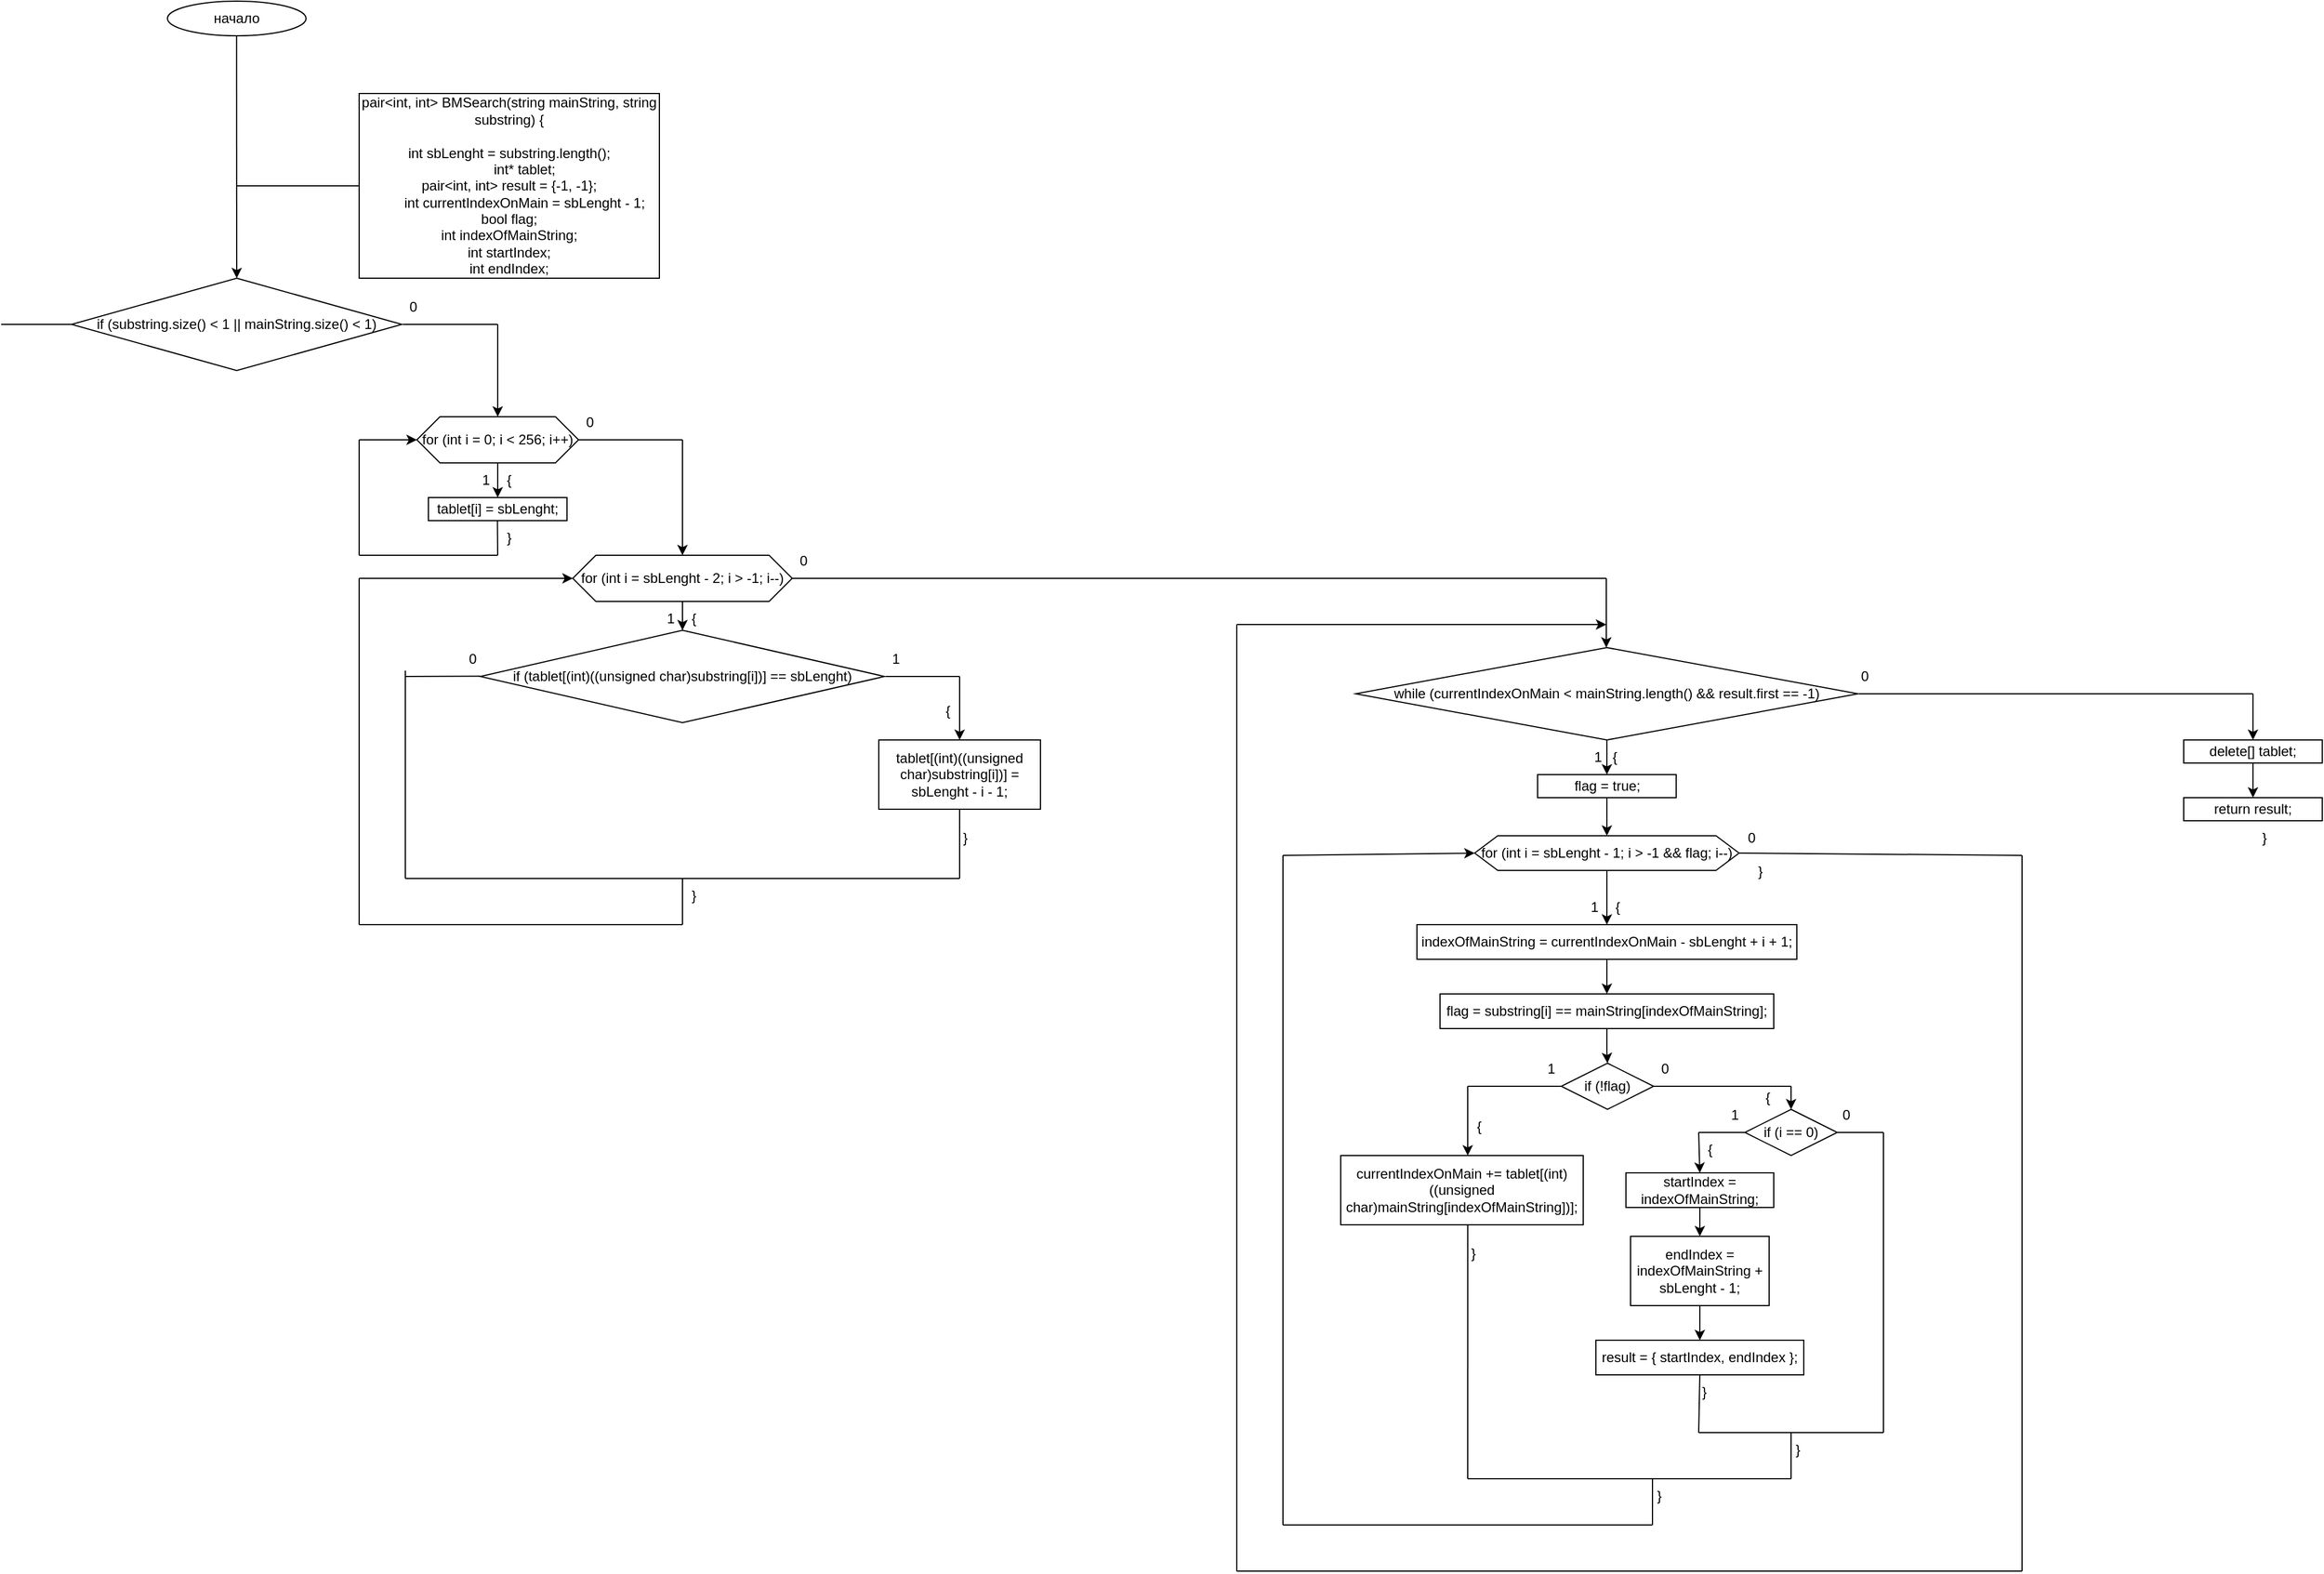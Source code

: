 <mxfile version="24.0.4" type="device">
  <diagram name="Страница — 1" id="NjXqn7U95McmY1wjKg6W">
    <mxGraphModel dx="1434" dy="844" grid="1" gridSize="10" guides="1" tooltips="1" connect="1" arrows="1" fold="1" page="1" pageScale="1" pageWidth="827" pageHeight="1169" math="0" shadow="0">
      <root>
        <mxCell id="0" />
        <mxCell id="1" parent="0" />
        <mxCell id="wtMzdkBzMsgTNk8zBj8u-1" value="начало" style="ellipse;whiteSpace=wrap;html=1;" vertex="1" parent="1">
          <mxGeometry x="354" width="120" height="30" as="geometry" />
        </mxCell>
        <mxCell id="wtMzdkBzMsgTNk8zBj8u-2" value="" style="endArrow=classic;html=1;rounded=0;" edge="1" parent="1">
          <mxGeometry width="50" height="50" relative="1" as="geometry">
            <mxPoint x="413.86" y="30" as="sourcePoint" />
            <mxPoint x="414" y="240" as="targetPoint" />
          </mxGeometry>
        </mxCell>
        <mxCell id="wtMzdkBzMsgTNk8zBj8u-3" value="" style="endArrow=none;html=1;rounded=0;" edge="1" parent="1">
          <mxGeometry width="50" height="50" relative="1" as="geometry">
            <mxPoint x="414" y="160" as="sourcePoint" />
            <mxPoint x="520" y="160" as="targetPoint" />
          </mxGeometry>
        </mxCell>
        <mxCell id="wtMzdkBzMsgTNk8zBj8u-4" value="&lt;div&gt;pair&amp;lt;int, int&amp;gt; BMSearch(string mainString, string substring)&amp;nbsp;&lt;span style=&quot;background-color: initial;&quot;&gt;{&lt;/span&gt;&lt;/div&gt;&lt;div&gt;&lt;span style=&quot;background-color: initial;&quot;&gt;&lt;br&gt;&lt;/span&gt;&lt;/div&gt;&lt;div&gt;&lt;span style=&quot;background-color: initial;&quot;&gt;&lt;div&gt;int sbLenght = substring.length();&lt;/div&gt;&lt;div&gt;&lt;span style=&quot;white-space:pre&quot;&gt;&#x9;&lt;/span&gt;int* tablet;&lt;/div&gt;&lt;div&gt;&lt;div&gt;pair&amp;lt;int, int&amp;gt; result = {-1, -1};&lt;/div&gt;&lt;div&gt;&lt;span style=&quot;white-space: normal;&quot;&gt;&lt;span style=&quot;white-space:pre&quot;&gt;&#x9;&lt;/span&gt;int currentIndexOnMain = sbLenght - 1;&lt;/span&gt;&lt;/div&gt;&lt;/div&gt;&lt;div&gt;bool flag;&lt;br&gt;&lt;/div&gt;&lt;div&gt;int indexOfMainString;&lt;br&gt;&lt;/div&gt;&lt;div&gt;&lt;div&gt;int startIndex;&lt;/div&gt;&lt;div&gt;&lt;span style=&quot;background-color: initial;&quot;&gt;int endIndex;&lt;/span&gt;&lt;br&gt;&lt;/div&gt;&lt;/div&gt;&lt;/span&gt;&lt;/div&gt;" style="rounded=0;whiteSpace=wrap;html=1;" vertex="1" parent="1">
          <mxGeometry x="520" y="80" width="260" height="160" as="geometry" />
        </mxCell>
        <mxCell id="wtMzdkBzMsgTNk8zBj8u-5" value="if (substring.size() &amp;lt; 1 || mainString.size() &amp;lt; 1)" style="rhombus;whiteSpace=wrap;html=1;" vertex="1" parent="1">
          <mxGeometry x="271" y="240" width="286" height="80" as="geometry" />
        </mxCell>
        <mxCell id="wtMzdkBzMsgTNk8zBj8u-6" value="" style="endArrow=none;html=1;rounded=0;entryX=0;entryY=0.5;entryDx=0;entryDy=0;" edge="1" parent="1" target="wtMzdkBzMsgTNk8zBj8u-5">
          <mxGeometry width="50" height="50" relative="1" as="geometry">
            <mxPoint x="210" y="280" as="sourcePoint" />
            <mxPoint x="260" y="230" as="targetPoint" />
          </mxGeometry>
        </mxCell>
        <mxCell id="wtMzdkBzMsgTNk8zBj8u-7" value="" style="endArrow=none;html=1;rounded=0;" edge="1" parent="1">
          <mxGeometry width="50" height="50" relative="1" as="geometry">
            <mxPoint x="558" y="280" as="sourcePoint" />
            <mxPoint x="640" y="280" as="targetPoint" />
          </mxGeometry>
        </mxCell>
        <mxCell id="wtMzdkBzMsgTNk8zBj8u-8" value="0" style="text;html=1;align=center;verticalAlign=middle;whiteSpace=wrap;rounded=0;" vertex="1" parent="1">
          <mxGeometry x="557" y="250" width="20" height="30" as="geometry" />
        </mxCell>
        <mxCell id="wtMzdkBzMsgTNk8zBj8u-9" value="" style="endArrow=classic;html=1;rounded=0;" edge="1" parent="1">
          <mxGeometry width="50" height="50" relative="1" as="geometry">
            <mxPoint x="640" y="280" as="sourcePoint" />
            <mxPoint x="640" y="360" as="targetPoint" />
          </mxGeometry>
        </mxCell>
        <mxCell id="wtMzdkBzMsgTNk8zBj8u-13" style="edgeStyle=orthogonalEdgeStyle;rounded=0;orthogonalLoop=1;jettySize=auto;html=1;entryX=0.5;entryY=0;entryDx=0;entryDy=0;" edge="1" parent="1" source="wtMzdkBzMsgTNk8zBj8u-10" target="wtMzdkBzMsgTNk8zBj8u-12">
          <mxGeometry relative="1" as="geometry" />
        </mxCell>
        <mxCell id="wtMzdkBzMsgTNk8zBj8u-10" value="for (int i = 0; i &amp;lt; 256; i++)" style="shape=hexagon;perimeter=hexagonPerimeter2;whiteSpace=wrap;html=1;fixedSize=1;" vertex="1" parent="1">
          <mxGeometry x="570" y="360" width="140" height="40" as="geometry" />
        </mxCell>
        <mxCell id="wtMzdkBzMsgTNk8zBj8u-12" value="tablet[i] = sbLenght;" style="rounded=0;whiteSpace=wrap;html=1;" vertex="1" parent="1">
          <mxGeometry x="580" y="430" width="120" height="20" as="geometry" />
        </mxCell>
        <mxCell id="wtMzdkBzMsgTNk8zBj8u-14" value="" style="endArrow=none;html=1;rounded=0;" edge="1" parent="1">
          <mxGeometry width="50" height="50" relative="1" as="geometry">
            <mxPoint x="640" y="480" as="sourcePoint" />
            <mxPoint x="639.76" y="450" as="targetPoint" />
          </mxGeometry>
        </mxCell>
        <mxCell id="wtMzdkBzMsgTNk8zBj8u-15" value="" style="endArrow=none;html=1;rounded=0;" edge="1" parent="1">
          <mxGeometry width="50" height="50" relative="1" as="geometry">
            <mxPoint x="520" y="480" as="sourcePoint" />
            <mxPoint x="640" y="480" as="targetPoint" />
          </mxGeometry>
        </mxCell>
        <mxCell id="wtMzdkBzMsgTNk8zBj8u-16" value="" style="endArrow=none;html=1;rounded=0;" edge="1" parent="1">
          <mxGeometry width="50" height="50" relative="1" as="geometry">
            <mxPoint x="520" y="480" as="sourcePoint" />
            <mxPoint x="520" y="380" as="targetPoint" />
          </mxGeometry>
        </mxCell>
        <mxCell id="wtMzdkBzMsgTNk8zBj8u-17" value="" style="endArrow=classic;html=1;rounded=0;entryX=0;entryY=0.5;entryDx=0;entryDy=0;" edge="1" parent="1" target="wtMzdkBzMsgTNk8zBj8u-10">
          <mxGeometry width="50" height="50" relative="1" as="geometry">
            <mxPoint x="520" y="380" as="sourcePoint" />
            <mxPoint x="570" y="330" as="targetPoint" />
          </mxGeometry>
        </mxCell>
        <mxCell id="wtMzdkBzMsgTNk8zBj8u-18" value="1" style="text;html=1;align=center;verticalAlign=middle;whiteSpace=wrap;rounded=0;" vertex="1" parent="1">
          <mxGeometry x="620" y="400" width="20" height="30" as="geometry" />
        </mxCell>
        <mxCell id="wtMzdkBzMsgTNk8zBj8u-19" value="" style="endArrow=none;html=1;rounded=0;" edge="1" parent="1">
          <mxGeometry width="50" height="50" relative="1" as="geometry">
            <mxPoint x="710" y="380" as="sourcePoint" />
            <mxPoint x="800" y="380" as="targetPoint" />
          </mxGeometry>
        </mxCell>
        <mxCell id="wtMzdkBzMsgTNk8zBj8u-20" value="0" style="text;html=1;align=center;verticalAlign=middle;whiteSpace=wrap;rounded=0;" vertex="1" parent="1">
          <mxGeometry x="710" y="350" width="20" height="30" as="geometry" />
        </mxCell>
        <mxCell id="wtMzdkBzMsgTNk8zBj8u-21" value="" style="endArrow=classic;html=1;rounded=0;" edge="1" parent="1">
          <mxGeometry width="50" height="50" relative="1" as="geometry">
            <mxPoint x="800" y="380" as="sourcePoint" />
            <mxPoint x="800" y="480" as="targetPoint" />
          </mxGeometry>
        </mxCell>
        <mxCell id="wtMzdkBzMsgTNk8zBj8u-25" style="edgeStyle=orthogonalEdgeStyle;rounded=0;orthogonalLoop=1;jettySize=auto;html=1;entryX=0.5;entryY=0;entryDx=0;entryDy=0;" edge="1" parent="1" source="wtMzdkBzMsgTNk8zBj8u-22" target="wtMzdkBzMsgTNk8zBj8u-24">
          <mxGeometry relative="1" as="geometry" />
        </mxCell>
        <mxCell id="wtMzdkBzMsgTNk8zBj8u-22" value="for (int i = sbLenght - 2; i &amp;gt; -1; i--)" style="shape=hexagon;perimeter=hexagonPerimeter2;whiteSpace=wrap;html=1;fixedSize=1;" vertex="1" parent="1">
          <mxGeometry x="705" y="480" width="190" height="40" as="geometry" />
        </mxCell>
        <mxCell id="wtMzdkBzMsgTNk8zBj8u-24" value="if (tablet[(int)((unsigned char)substring[i])] == sbLenght)" style="rhombus;whiteSpace=wrap;html=1;" vertex="1" parent="1">
          <mxGeometry x="625" y="545" width="350" height="80" as="geometry" />
        </mxCell>
        <mxCell id="wtMzdkBzMsgTNk8zBj8u-26" value="" style="endArrow=none;html=1;rounded=0;" edge="1" parent="1">
          <mxGeometry width="50" height="50" relative="1" as="geometry">
            <mxPoint x="560" y="585" as="sourcePoint" />
            <mxPoint x="625" y="584.76" as="targetPoint" />
          </mxGeometry>
        </mxCell>
        <mxCell id="wtMzdkBzMsgTNk8zBj8u-27" value="0" style="text;html=1;align=center;verticalAlign=middle;whiteSpace=wrap;rounded=0;" vertex="1" parent="1">
          <mxGeometry x="612" y="555" width="13" height="30" as="geometry" />
        </mxCell>
        <mxCell id="wtMzdkBzMsgTNk8zBj8u-28" value="" style="endArrow=none;html=1;rounded=0;" edge="1" parent="1">
          <mxGeometry width="50" height="50" relative="1" as="geometry">
            <mxPoint x="976" y="585" as="sourcePoint" />
            <mxPoint x="1040" y="585" as="targetPoint" />
          </mxGeometry>
        </mxCell>
        <mxCell id="wtMzdkBzMsgTNk8zBj8u-30" value="1" style="text;html=1;align=center;verticalAlign=middle;whiteSpace=wrap;rounded=0;" vertex="1" parent="1">
          <mxGeometry x="975" y="555" width="20" height="30" as="geometry" />
        </mxCell>
        <mxCell id="wtMzdkBzMsgTNk8zBj8u-31" value="" style="endArrow=classic;html=1;rounded=0;" edge="1" parent="1">
          <mxGeometry width="50" height="50" relative="1" as="geometry">
            <mxPoint x="1040" y="585" as="sourcePoint" />
            <mxPoint x="1040" y="640" as="targetPoint" />
          </mxGeometry>
        </mxCell>
        <mxCell id="wtMzdkBzMsgTNk8zBj8u-32" value="tablet[(int)((unsigned char)substring[i])] = sbLenght - i - 1;" style="rounded=0;whiteSpace=wrap;html=1;" vertex="1" parent="1">
          <mxGeometry x="970" y="640" width="140" height="60" as="geometry" />
        </mxCell>
        <mxCell id="wtMzdkBzMsgTNk8zBj8u-33" value="" style="endArrow=none;html=1;rounded=0;entryX=0.5;entryY=1;entryDx=0;entryDy=0;" edge="1" parent="1" target="wtMzdkBzMsgTNk8zBj8u-32">
          <mxGeometry width="50" height="50" relative="1" as="geometry">
            <mxPoint x="1040" y="760" as="sourcePoint" />
            <mxPoint x="1090" y="710" as="targetPoint" />
          </mxGeometry>
        </mxCell>
        <mxCell id="wtMzdkBzMsgTNk8zBj8u-34" value="" style="endArrow=none;html=1;rounded=0;" edge="1" parent="1">
          <mxGeometry width="50" height="50" relative="1" as="geometry">
            <mxPoint x="560" y="760" as="sourcePoint" />
            <mxPoint x="560" y="580" as="targetPoint" />
          </mxGeometry>
        </mxCell>
        <mxCell id="wtMzdkBzMsgTNk8zBj8u-35" value="" style="endArrow=none;html=1;rounded=0;" edge="1" parent="1">
          <mxGeometry width="50" height="50" relative="1" as="geometry">
            <mxPoint x="560" y="760" as="sourcePoint" />
            <mxPoint x="1040" y="760" as="targetPoint" />
          </mxGeometry>
        </mxCell>
        <mxCell id="wtMzdkBzMsgTNk8zBj8u-36" value="{" style="text;html=1;align=center;verticalAlign=middle;whiteSpace=wrap;rounded=0;" vertex="1" parent="1">
          <mxGeometry x="1020" y="600" width="20" height="30" as="geometry" />
        </mxCell>
        <mxCell id="wtMzdkBzMsgTNk8zBj8u-37" value="}" style="text;html=1;align=center;verticalAlign=middle;whiteSpace=wrap;rounded=0;" vertex="1" parent="1">
          <mxGeometry x="1040" y="710" width="10" height="30" as="geometry" />
        </mxCell>
        <mxCell id="wtMzdkBzMsgTNk8zBj8u-38" value="" style="endArrow=none;html=1;rounded=0;" edge="1" parent="1">
          <mxGeometry width="50" height="50" relative="1" as="geometry">
            <mxPoint x="800" y="800" as="sourcePoint" />
            <mxPoint x="800" y="760" as="targetPoint" />
          </mxGeometry>
        </mxCell>
        <mxCell id="wtMzdkBzMsgTNk8zBj8u-39" value="" style="endArrow=none;html=1;rounded=0;" edge="1" parent="1">
          <mxGeometry width="50" height="50" relative="1" as="geometry">
            <mxPoint x="520" y="800" as="sourcePoint" />
            <mxPoint x="800" y="800" as="targetPoint" />
          </mxGeometry>
        </mxCell>
        <mxCell id="wtMzdkBzMsgTNk8zBj8u-40" value="" style="endArrow=none;html=1;rounded=0;" edge="1" parent="1">
          <mxGeometry width="50" height="50" relative="1" as="geometry">
            <mxPoint x="520" y="800" as="sourcePoint" />
            <mxPoint x="520" y="500" as="targetPoint" />
          </mxGeometry>
        </mxCell>
        <mxCell id="wtMzdkBzMsgTNk8zBj8u-41" value="" style="endArrow=classic;html=1;rounded=0;entryX=0;entryY=0.5;entryDx=0;entryDy=0;" edge="1" parent="1" target="wtMzdkBzMsgTNk8zBj8u-22">
          <mxGeometry width="50" height="50" relative="1" as="geometry">
            <mxPoint x="520" y="500" as="sourcePoint" />
            <mxPoint x="570" y="450" as="targetPoint" />
          </mxGeometry>
        </mxCell>
        <mxCell id="wtMzdkBzMsgTNk8zBj8u-42" value="1" style="text;html=1;align=center;verticalAlign=middle;whiteSpace=wrap;rounded=0;" vertex="1" parent="1">
          <mxGeometry x="780" y="520" width="20" height="30" as="geometry" />
        </mxCell>
        <mxCell id="wtMzdkBzMsgTNk8zBj8u-43" value="" style="endArrow=none;html=1;rounded=0;" edge="1" parent="1">
          <mxGeometry width="50" height="50" relative="1" as="geometry">
            <mxPoint x="895" y="500" as="sourcePoint" />
            <mxPoint x="1600" y="500" as="targetPoint" />
          </mxGeometry>
        </mxCell>
        <mxCell id="wtMzdkBzMsgTNk8zBj8u-44" value="0" style="text;html=1;align=center;verticalAlign=middle;whiteSpace=wrap;rounded=0;" vertex="1" parent="1">
          <mxGeometry x="895" y="470" width="20" height="30" as="geometry" />
        </mxCell>
        <mxCell id="wtMzdkBzMsgTNk8zBj8u-45" value="{" style="text;html=1;align=center;verticalAlign=middle;whiteSpace=wrap;rounded=0;" vertex="1" parent="1">
          <mxGeometry x="640" y="400" width="20" height="30" as="geometry" />
        </mxCell>
        <mxCell id="wtMzdkBzMsgTNk8zBj8u-46" value="}" style="text;html=1;align=center;verticalAlign=middle;whiteSpace=wrap;rounded=0;" vertex="1" parent="1">
          <mxGeometry x="640" y="450" width="20" height="30" as="geometry" />
        </mxCell>
        <mxCell id="wtMzdkBzMsgTNk8zBj8u-47" value="{" style="text;html=1;align=center;verticalAlign=middle;whiteSpace=wrap;rounded=0;" vertex="1" parent="1">
          <mxGeometry x="800" y="520" width="20" height="30" as="geometry" />
        </mxCell>
        <mxCell id="wtMzdkBzMsgTNk8zBj8u-48" value="}" style="text;html=1;align=center;verticalAlign=middle;whiteSpace=wrap;rounded=0;" vertex="1" parent="1">
          <mxGeometry x="800" y="760" width="20" height="30" as="geometry" />
        </mxCell>
        <mxCell id="wtMzdkBzMsgTNk8zBj8u-49" value="" style="endArrow=classic;html=1;rounded=0;" edge="1" parent="1">
          <mxGeometry width="50" height="50" relative="1" as="geometry">
            <mxPoint x="1600" y="500" as="sourcePoint" />
            <mxPoint x="1600" y="560" as="targetPoint" />
          </mxGeometry>
        </mxCell>
        <mxCell id="wtMzdkBzMsgTNk8zBj8u-53" style="edgeStyle=orthogonalEdgeStyle;rounded=0;orthogonalLoop=1;jettySize=auto;html=1;entryX=0.5;entryY=0;entryDx=0;entryDy=0;" edge="1" parent="1" source="wtMzdkBzMsgTNk8zBj8u-50" target="wtMzdkBzMsgTNk8zBj8u-52">
          <mxGeometry relative="1" as="geometry" />
        </mxCell>
        <mxCell id="wtMzdkBzMsgTNk8zBj8u-50" value="while (currentIndexOnMain &amp;lt; mainString.length() &amp;amp;&amp;amp; result.first == -1)" style="rhombus;whiteSpace=wrap;html=1;" vertex="1" parent="1">
          <mxGeometry x="1383" y="560" width="435" height="80" as="geometry" />
        </mxCell>
        <mxCell id="wtMzdkBzMsgTNk8zBj8u-56" style="edgeStyle=orthogonalEdgeStyle;rounded=0;orthogonalLoop=1;jettySize=auto;html=1;entryX=0.5;entryY=0;entryDx=0;entryDy=0;" edge="1" parent="1" source="wtMzdkBzMsgTNk8zBj8u-52" target="wtMzdkBzMsgTNk8zBj8u-55">
          <mxGeometry relative="1" as="geometry" />
        </mxCell>
        <mxCell id="wtMzdkBzMsgTNk8zBj8u-52" value="flag = true;" style="rounded=0;whiteSpace=wrap;html=1;" vertex="1" parent="1">
          <mxGeometry x="1540.5" y="670" width="120" height="20" as="geometry" />
        </mxCell>
        <mxCell id="wtMzdkBzMsgTNk8zBj8u-58" style="edgeStyle=orthogonalEdgeStyle;rounded=0;orthogonalLoop=1;jettySize=auto;html=1;entryX=0.5;entryY=0;entryDx=0;entryDy=0;" edge="1" parent="1" source="wtMzdkBzMsgTNk8zBj8u-55" target="wtMzdkBzMsgTNk8zBj8u-57">
          <mxGeometry relative="1" as="geometry" />
        </mxCell>
        <mxCell id="wtMzdkBzMsgTNk8zBj8u-55" value="for (int i = sbLenght - 1; i &amp;gt; -1 &amp;amp;&amp;amp; flag; i--)" style="shape=hexagon;perimeter=hexagonPerimeter2;whiteSpace=wrap;html=1;fixedSize=1;" vertex="1" parent="1">
          <mxGeometry x="1486" y="723" width="229" height="30" as="geometry" />
        </mxCell>
        <mxCell id="wtMzdkBzMsgTNk8zBj8u-62" style="edgeStyle=orthogonalEdgeStyle;rounded=0;orthogonalLoop=1;jettySize=auto;html=1;entryX=0.5;entryY=0;entryDx=0;entryDy=0;" edge="1" parent="1" source="wtMzdkBzMsgTNk8zBj8u-57" target="wtMzdkBzMsgTNk8zBj8u-61">
          <mxGeometry relative="1" as="geometry" />
        </mxCell>
        <mxCell id="wtMzdkBzMsgTNk8zBj8u-57" value="indexOfMainString = currentIndexOnMain - sbLenght + i + 1;" style="rounded=0;whiteSpace=wrap;html=1;" vertex="1" parent="1">
          <mxGeometry x="1436" y="800" width="329" height="30" as="geometry" />
        </mxCell>
        <mxCell id="wtMzdkBzMsgTNk8zBj8u-59" value="1" style="text;html=1;align=center;verticalAlign=middle;whiteSpace=wrap;rounded=0;" vertex="1" parent="1">
          <mxGeometry x="1580" y="770" width="20" height="30" as="geometry" />
        </mxCell>
        <mxCell id="wtMzdkBzMsgTNk8zBj8u-60" value="{" style="text;html=1;align=center;verticalAlign=middle;whiteSpace=wrap;rounded=0;" vertex="1" parent="1">
          <mxGeometry x="1600" y="770" width="20" height="30" as="geometry" />
        </mxCell>
        <mxCell id="wtMzdkBzMsgTNk8zBj8u-64" style="edgeStyle=orthogonalEdgeStyle;rounded=0;orthogonalLoop=1;jettySize=auto;html=1;entryX=0.5;entryY=0;entryDx=0;entryDy=0;" edge="1" parent="1" source="wtMzdkBzMsgTNk8zBj8u-61" target="wtMzdkBzMsgTNk8zBj8u-63">
          <mxGeometry relative="1" as="geometry" />
        </mxCell>
        <mxCell id="wtMzdkBzMsgTNk8zBj8u-61" value="flag = substring[i] == mainString[indexOfMainString];" style="rounded=0;whiteSpace=wrap;html=1;" vertex="1" parent="1">
          <mxGeometry x="1456" y="860" width="289" height="30" as="geometry" />
        </mxCell>
        <mxCell id="wtMzdkBzMsgTNk8zBj8u-63" value="if (!flag)" style="rhombus;whiteSpace=wrap;html=1;" vertex="1" parent="1">
          <mxGeometry x="1561" y="920" width="80" height="40" as="geometry" />
        </mxCell>
        <mxCell id="wtMzdkBzMsgTNk8zBj8u-65" value="" style="endArrow=none;html=1;rounded=0;entryX=0;entryY=0.5;entryDx=0;entryDy=0;" edge="1" parent="1" target="wtMzdkBzMsgTNk8zBj8u-63">
          <mxGeometry width="50" height="50" relative="1" as="geometry">
            <mxPoint x="1480" y="940" as="sourcePoint" />
            <mxPoint x="1570" y="890" as="targetPoint" />
          </mxGeometry>
        </mxCell>
        <mxCell id="wtMzdkBzMsgTNk8zBj8u-66" value="" style="endArrow=none;html=1;rounded=0;" edge="1" parent="1">
          <mxGeometry width="50" height="50" relative="1" as="geometry">
            <mxPoint x="1640" y="940" as="sourcePoint" />
            <mxPoint x="1760" y="940" as="targetPoint" />
          </mxGeometry>
        </mxCell>
        <mxCell id="wtMzdkBzMsgTNk8zBj8u-67" value="1" style="text;html=1;align=center;verticalAlign=middle;whiteSpace=wrap;rounded=0;" vertex="1" parent="1">
          <mxGeometry x="1544" y="910" width="17" height="30" as="geometry" />
        </mxCell>
        <mxCell id="wtMzdkBzMsgTNk8zBj8u-68" value="0" style="text;html=1;align=center;verticalAlign=middle;whiteSpace=wrap;rounded=0;" vertex="1" parent="1">
          <mxGeometry x="1640.5" y="910" width="20" height="30" as="geometry" />
        </mxCell>
        <mxCell id="wtMzdkBzMsgTNk8zBj8u-69" value="" style="endArrow=classic;html=1;rounded=0;" edge="1" parent="1">
          <mxGeometry width="50" height="50" relative="1" as="geometry">
            <mxPoint x="1480" y="940" as="sourcePoint" />
            <mxPoint x="1480" y="1000" as="targetPoint" />
          </mxGeometry>
        </mxCell>
        <mxCell id="wtMzdkBzMsgTNk8zBj8u-70" value="currentIndexOnMain += tablet[(int)((unsigned char)mainString[indexOfMainString])];" style="rounded=0;whiteSpace=wrap;html=1;" vertex="1" parent="1">
          <mxGeometry x="1370" y="1000" width="210" height="60" as="geometry" />
        </mxCell>
        <mxCell id="wtMzdkBzMsgTNk8zBj8u-71" value="" style="endArrow=classic;html=1;rounded=0;" edge="1" parent="1">
          <mxGeometry width="50" height="50" relative="1" as="geometry">
            <mxPoint x="1760" y="940" as="sourcePoint" />
            <mxPoint x="1760" y="960" as="targetPoint" />
          </mxGeometry>
        </mxCell>
        <mxCell id="wtMzdkBzMsgTNk8zBj8u-72" value="if (i == 0)" style="rhombus;whiteSpace=wrap;html=1;" vertex="1" parent="1">
          <mxGeometry x="1720" y="960" width="80" height="40" as="geometry" />
        </mxCell>
        <mxCell id="wtMzdkBzMsgTNk8zBj8u-73" value="" style="endArrow=none;html=1;rounded=0;entryX=0;entryY=0.5;entryDx=0;entryDy=0;" edge="1" parent="1" target="wtMzdkBzMsgTNk8zBj8u-72">
          <mxGeometry width="50" height="50" relative="1" as="geometry">
            <mxPoint x="1680" y="980" as="sourcePoint" />
            <mxPoint x="1730" y="930" as="targetPoint" />
          </mxGeometry>
        </mxCell>
        <mxCell id="wtMzdkBzMsgTNk8zBj8u-74" value="1" style="text;html=1;align=center;verticalAlign=middle;whiteSpace=wrap;rounded=0;" vertex="1" parent="1">
          <mxGeometry x="1703" y="950" width="17" height="30" as="geometry" />
        </mxCell>
        <mxCell id="wtMzdkBzMsgTNk8zBj8u-75" value="" style="endArrow=classic;html=1;rounded=0;entryX=0.5;entryY=0;entryDx=0;entryDy=0;" edge="1" parent="1" target="wtMzdkBzMsgTNk8zBj8u-76">
          <mxGeometry width="50" height="50" relative="1" as="geometry">
            <mxPoint x="1680" y="980" as="sourcePoint" />
            <mxPoint x="1680" y="1000" as="targetPoint" />
          </mxGeometry>
        </mxCell>
        <mxCell id="wtMzdkBzMsgTNk8zBj8u-78" style="edgeStyle=orthogonalEdgeStyle;rounded=0;orthogonalLoop=1;jettySize=auto;html=1;entryX=0.5;entryY=0;entryDx=0;entryDy=0;" edge="1" parent="1" source="wtMzdkBzMsgTNk8zBj8u-76" target="wtMzdkBzMsgTNk8zBj8u-77">
          <mxGeometry relative="1" as="geometry" />
        </mxCell>
        <mxCell id="wtMzdkBzMsgTNk8zBj8u-76" value="startIndex = indexOfMainString;" style="rounded=0;whiteSpace=wrap;html=1;" vertex="1" parent="1">
          <mxGeometry x="1617" y="1015" width="128" height="30" as="geometry" />
        </mxCell>
        <mxCell id="wtMzdkBzMsgTNk8zBj8u-80" style="edgeStyle=orthogonalEdgeStyle;rounded=0;orthogonalLoop=1;jettySize=auto;html=1;entryX=0.5;entryY=0;entryDx=0;entryDy=0;" edge="1" parent="1" source="wtMzdkBzMsgTNk8zBj8u-77" target="wtMzdkBzMsgTNk8zBj8u-79">
          <mxGeometry relative="1" as="geometry" />
        </mxCell>
        <mxCell id="wtMzdkBzMsgTNk8zBj8u-77" value="endIndex = indexOfMainString + sbLenght - 1;" style="rounded=0;whiteSpace=wrap;html=1;" vertex="1" parent="1">
          <mxGeometry x="1621" y="1070" width="120" height="60" as="geometry" />
        </mxCell>
        <mxCell id="wtMzdkBzMsgTNk8zBj8u-79" value="result = { startIndex, endIndex };" style="rounded=0;whiteSpace=wrap;html=1;" vertex="1" parent="1">
          <mxGeometry x="1591" y="1160" width="180" height="30" as="geometry" />
        </mxCell>
        <mxCell id="wtMzdkBzMsgTNk8zBj8u-81" value="{" style="text;html=1;align=center;verticalAlign=middle;whiteSpace=wrap;rounded=0;" vertex="1" parent="1">
          <mxGeometry x="1680" y="980" width="20" height="30" as="geometry" />
        </mxCell>
        <mxCell id="wtMzdkBzMsgTNk8zBj8u-82" value="" style="endArrow=none;html=1;rounded=0;entryX=0.5;entryY=1;entryDx=0;entryDy=0;" edge="1" parent="1" target="wtMzdkBzMsgTNk8zBj8u-79">
          <mxGeometry width="50" height="50" relative="1" as="geometry">
            <mxPoint x="1680" y="1240" as="sourcePoint" />
            <mxPoint x="1730" y="1190" as="targetPoint" />
          </mxGeometry>
        </mxCell>
        <mxCell id="wtMzdkBzMsgTNk8zBj8u-84" value="}" style="text;html=1;align=center;verticalAlign=middle;whiteSpace=wrap;rounded=0;" vertex="1" parent="1">
          <mxGeometry x="1680" y="1190" width="10" height="30" as="geometry" />
        </mxCell>
        <mxCell id="wtMzdkBzMsgTNk8zBj8u-85" value="" style="endArrow=none;html=1;rounded=0;" edge="1" parent="1">
          <mxGeometry width="50" height="50" relative="1" as="geometry">
            <mxPoint x="1800" y="980" as="sourcePoint" />
            <mxPoint x="1840" y="980" as="targetPoint" />
          </mxGeometry>
        </mxCell>
        <mxCell id="wtMzdkBzMsgTNk8zBj8u-86" value="0" style="text;html=1;align=center;verticalAlign=middle;whiteSpace=wrap;rounded=0;" vertex="1" parent="1">
          <mxGeometry x="1798" y="950" width="20" height="30" as="geometry" />
        </mxCell>
        <mxCell id="wtMzdkBzMsgTNk8zBj8u-87" value="" style="endArrow=none;html=1;rounded=0;" edge="1" parent="1">
          <mxGeometry width="50" height="50" relative="1" as="geometry">
            <mxPoint x="1840" y="1240" as="sourcePoint" />
            <mxPoint x="1840" y="980" as="targetPoint" />
          </mxGeometry>
        </mxCell>
        <mxCell id="wtMzdkBzMsgTNk8zBj8u-88" value="" style="endArrow=none;html=1;rounded=0;" edge="1" parent="1">
          <mxGeometry width="50" height="50" relative="1" as="geometry">
            <mxPoint x="1680" y="1240" as="sourcePoint" />
            <mxPoint x="1840" y="1240" as="targetPoint" />
          </mxGeometry>
        </mxCell>
        <mxCell id="wtMzdkBzMsgTNk8zBj8u-89" value="" style="endArrow=none;html=1;rounded=0;" edge="1" parent="1">
          <mxGeometry width="50" height="50" relative="1" as="geometry">
            <mxPoint x="1760" y="1280" as="sourcePoint" />
            <mxPoint x="1760" y="1240" as="targetPoint" />
          </mxGeometry>
        </mxCell>
        <mxCell id="wtMzdkBzMsgTNk8zBj8u-90" value="" style="endArrow=none;html=1;rounded=0;entryX=0.524;entryY=1;entryDx=0;entryDy=0;entryPerimeter=0;" edge="1" parent="1" target="wtMzdkBzMsgTNk8zBj8u-70">
          <mxGeometry width="50" height="50" relative="1" as="geometry">
            <mxPoint x="1480" y="1280" as="sourcePoint" />
            <mxPoint x="1530" y="1230" as="targetPoint" />
          </mxGeometry>
        </mxCell>
        <mxCell id="wtMzdkBzMsgTNk8zBj8u-91" value="" style="endArrow=none;html=1;rounded=0;" edge="1" parent="1">
          <mxGeometry width="50" height="50" relative="1" as="geometry">
            <mxPoint x="1480" y="1280" as="sourcePoint" />
            <mxPoint x="1760" y="1280" as="targetPoint" />
          </mxGeometry>
        </mxCell>
        <mxCell id="wtMzdkBzMsgTNk8zBj8u-92" value="" style="endArrow=none;html=1;rounded=0;" edge="1" parent="1">
          <mxGeometry width="50" height="50" relative="1" as="geometry">
            <mxPoint x="1640" y="1320" as="sourcePoint" />
            <mxPoint x="1640" y="1280" as="targetPoint" />
          </mxGeometry>
        </mxCell>
        <mxCell id="wtMzdkBzMsgTNk8zBj8u-93" value="{" style="text;html=1;align=center;verticalAlign=middle;whiteSpace=wrap;rounded=0;" vertex="1" parent="1">
          <mxGeometry x="1480" y="960" width="20" height="30" as="geometry" />
        </mxCell>
        <mxCell id="wtMzdkBzMsgTNk8zBj8u-94" value="}" style="text;html=1;align=center;verticalAlign=middle;whiteSpace=wrap;rounded=0;" vertex="1" parent="1">
          <mxGeometry x="1480" y="1070" width="10" height="30" as="geometry" />
        </mxCell>
        <mxCell id="wtMzdkBzMsgTNk8zBj8u-95" value="{" style="text;html=1;align=center;verticalAlign=middle;whiteSpace=wrap;rounded=0;" vertex="1" parent="1">
          <mxGeometry x="1730" y="935" width="20" height="30" as="geometry" />
        </mxCell>
        <mxCell id="wtMzdkBzMsgTNk8zBj8u-96" value="}" style="text;html=1;align=center;verticalAlign=middle;whiteSpace=wrap;rounded=0;" vertex="1" parent="1">
          <mxGeometry x="1761" y="1240" width="10" height="30" as="geometry" />
        </mxCell>
        <mxCell id="wtMzdkBzMsgTNk8zBj8u-97" value="}" style="text;html=1;align=center;verticalAlign=middle;whiteSpace=wrap;rounded=0;" vertex="1" parent="1">
          <mxGeometry x="1640.5" y="1280" width="10" height="30" as="geometry" />
        </mxCell>
        <mxCell id="wtMzdkBzMsgTNk8zBj8u-98" value="" style="endArrow=none;html=1;rounded=0;" edge="1" parent="1">
          <mxGeometry width="50" height="50" relative="1" as="geometry">
            <mxPoint x="1320" y="1320" as="sourcePoint" />
            <mxPoint x="1640" y="1320" as="targetPoint" />
          </mxGeometry>
        </mxCell>
        <mxCell id="wtMzdkBzMsgTNk8zBj8u-99" value="" style="endArrow=none;html=1;rounded=0;" edge="1" parent="1">
          <mxGeometry width="50" height="50" relative="1" as="geometry">
            <mxPoint x="1320" y="1320" as="sourcePoint" />
            <mxPoint x="1320" y="740" as="targetPoint" />
          </mxGeometry>
        </mxCell>
        <mxCell id="wtMzdkBzMsgTNk8zBj8u-100" value="" style="endArrow=classic;html=1;rounded=0;entryX=0;entryY=0.5;entryDx=0;entryDy=0;" edge="1" parent="1" target="wtMzdkBzMsgTNk8zBj8u-55">
          <mxGeometry width="50" height="50" relative="1" as="geometry">
            <mxPoint x="1320" y="740" as="sourcePoint" />
            <mxPoint x="1370" y="690" as="targetPoint" />
          </mxGeometry>
        </mxCell>
        <mxCell id="wtMzdkBzMsgTNk8zBj8u-101" value="" style="endArrow=none;html=1;rounded=0;" edge="1" parent="1">
          <mxGeometry width="50" height="50" relative="1" as="geometry">
            <mxPoint x="1715" y="738" as="sourcePoint" />
            <mxPoint x="1960" y="740" as="targetPoint" />
          </mxGeometry>
        </mxCell>
        <mxCell id="wtMzdkBzMsgTNk8zBj8u-102" value="" style="endArrow=none;html=1;rounded=0;" edge="1" parent="1">
          <mxGeometry width="50" height="50" relative="1" as="geometry">
            <mxPoint x="1960" y="1360" as="sourcePoint" />
            <mxPoint x="1960" y="740" as="targetPoint" />
          </mxGeometry>
        </mxCell>
        <mxCell id="wtMzdkBzMsgTNk8zBj8u-103" value="" style="endArrow=none;html=1;rounded=0;" edge="1" parent="1">
          <mxGeometry width="50" height="50" relative="1" as="geometry">
            <mxPoint x="1280" y="1360" as="sourcePoint" />
            <mxPoint x="1960" y="1360" as="targetPoint" />
          </mxGeometry>
        </mxCell>
        <mxCell id="wtMzdkBzMsgTNk8zBj8u-104" value="" style="endArrow=none;html=1;rounded=0;" edge="1" parent="1">
          <mxGeometry width="50" height="50" relative="1" as="geometry">
            <mxPoint x="1280" y="1360" as="sourcePoint" />
            <mxPoint x="1280" y="540" as="targetPoint" />
          </mxGeometry>
        </mxCell>
        <mxCell id="wtMzdkBzMsgTNk8zBj8u-105" value="" style="endArrow=classic;html=1;rounded=0;" edge="1" parent="1">
          <mxGeometry width="50" height="50" relative="1" as="geometry">
            <mxPoint x="1280" y="540" as="sourcePoint" />
            <mxPoint x="1600" y="540" as="targetPoint" />
          </mxGeometry>
        </mxCell>
        <mxCell id="wtMzdkBzMsgTNk8zBj8u-106" value="1" style="text;html=1;align=center;verticalAlign=middle;whiteSpace=wrap;rounded=0;" vertex="1" parent="1">
          <mxGeometry x="1586" y="640" width="14" height="30" as="geometry" />
        </mxCell>
        <mxCell id="wtMzdkBzMsgTNk8zBj8u-107" value="{" style="text;html=1;align=center;verticalAlign=middle;whiteSpace=wrap;rounded=0;" vertex="1" parent="1">
          <mxGeometry x="1600" y="640" width="15" height="30" as="geometry" />
        </mxCell>
        <mxCell id="wtMzdkBzMsgTNk8zBj8u-108" value="}" style="text;html=1;align=center;verticalAlign=middle;whiteSpace=wrap;rounded=0;" vertex="1" parent="1">
          <mxGeometry x="1726" y="739" width="15" height="30" as="geometry" />
        </mxCell>
        <mxCell id="wtMzdkBzMsgTNk8zBj8u-109" value="0" style="text;html=1;align=center;verticalAlign=middle;whiteSpace=wrap;rounded=0;" vertex="1" parent="1">
          <mxGeometry x="1715" y="710" width="22" height="30" as="geometry" />
        </mxCell>
        <mxCell id="wtMzdkBzMsgTNk8zBj8u-110" value="" style="endArrow=none;html=1;rounded=0;" edge="1" parent="1">
          <mxGeometry width="50" height="50" relative="1" as="geometry">
            <mxPoint x="1819" y="600" as="sourcePoint" />
            <mxPoint x="2160" y="600" as="targetPoint" />
          </mxGeometry>
        </mxCell>
        <mxCell id="wtMzdkBzMsgTNk8zBj8u-111" value="0" style="text;html=1;align=center;verticalAlign=middle;whiteSpace=wrap;rounded=0;" vertex="1" parent="1">
          <mxGeometry x="1818" y="570" width="12" height="30" as="geometry" />
        </mxCell>
        <mxCell id="wtMzdkBzMsgTNk8zBj8u-112" value="" style="endArrow=classic;html=1;rounded=0;" edge="1" parent="1">
          <mxGeometry width="50" height="50" relative="1" as="geometry">
            <mxPoint x="2160" y="600" as="sourcePoint" />
            <mxPoint x="2160" y="640" as="targetPoint" />
          </mxGeometry>
        </mxCell>
        <mxCell id="wtMzdkBzMsgTNk8zBj8u-116" style="edgeStyle=orthogonalEdgeStyle;rounded=0;orthogonalLoop=1;jettySize=auto;html=1;entryX=0.5;entryY=0;entryDx=0;entryDy=0;" edge="1" parent="1" source="wtMzdkBzMsgTNk8zBj8u-113" target="wtMzdkBzMsgTNk8zBj8u-115">
          <mxGeometry relative="1" as="geometry" />
        </mxCell>
        <mxCell id="wtMzdkBzMsgTNk8zBj8u-113" value="delete[] tablet;" style="rounded=0;whiteSpace=wrap;html=1;" vertex="1" parent="1">
          <mxGeometry x="2100" y="640" width="120" height="20" as="geometry" />
        </mxCell>
        <mxCell id="wtMzdkBzMsgTNk8zBj8u-115" value="return result;" style="rounded=0;whiteSpace=wrap;html=1;" vertex="1" parent="1">
          <mxGeometry x="2100" y="690" width="120" height="20" as="geometry" />
        </mxCell>
        <mxCell id="wtMzdkBzMsgTNk8zBj8u-117" value="}" style="text;html=1;align=center;verticalAlign=middle;whiteSpace=wrap;rounded=0;" vertex="1" parent="1">
          <mxGeometry x="2160" y="710" width="20" height="30" as="geometry" />
        </mxCell>
      </root>
    </mxGraphModel>
  </diagram>
</mxfile>
